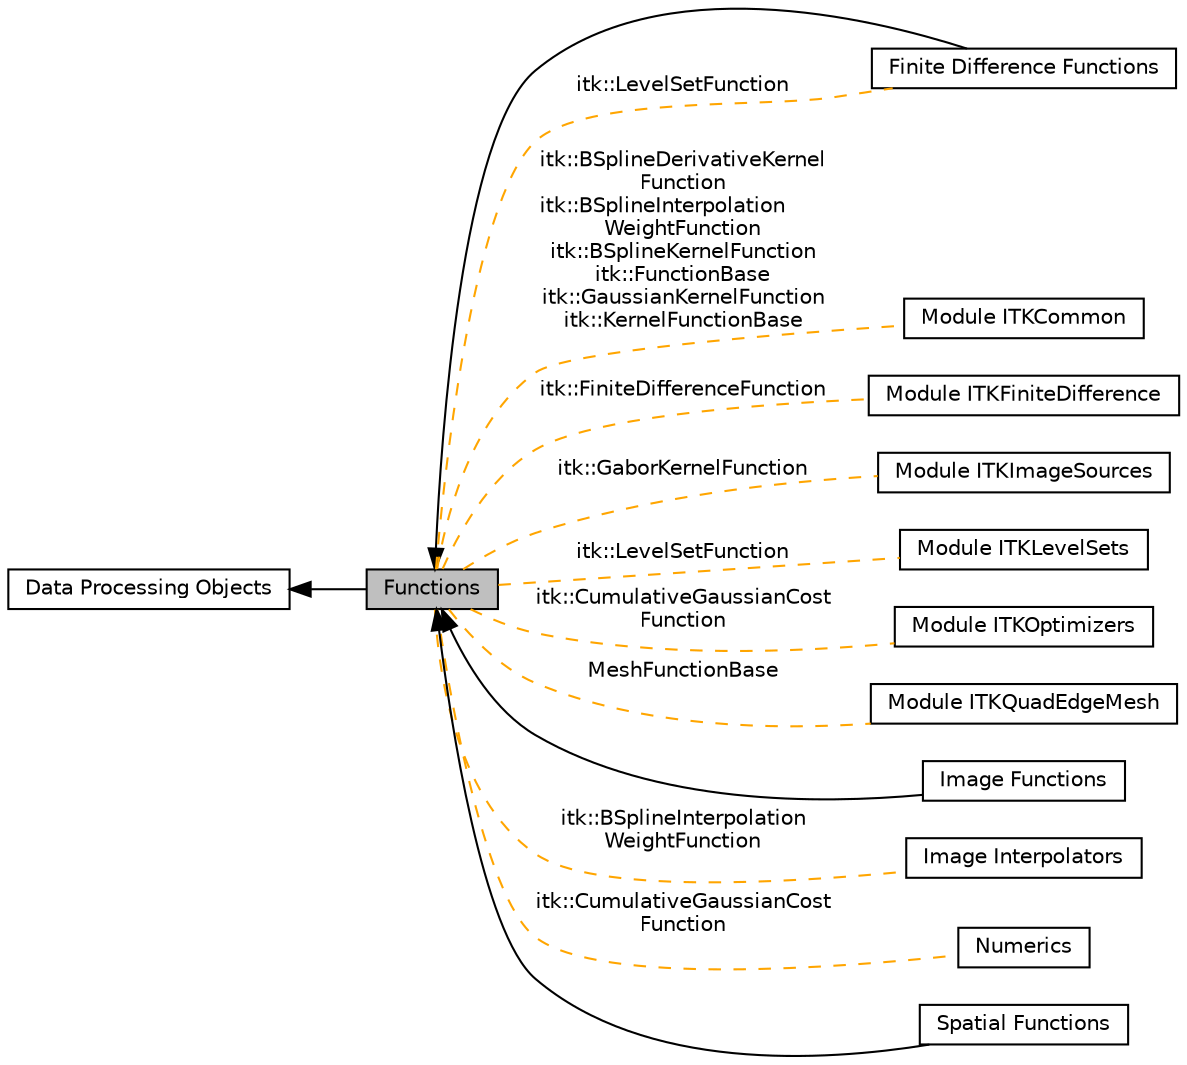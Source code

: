 digraph "Functions"
{
  edge [fontname="Helvetica",fontsize="10",labelfontname="Helvetica",labelfontsize="10"];
  node [fontname="Helvetica",fontsize="10",shape=box];
  rankdir=LR;
  Node2 [label="Data Processing Objects",height=0.2,width=0.4,color="black", fillcolor="white", style="filled",URL="$group__DataProcessing.html",tooltip=" "];
  Node5 [label="Finite Difference Functions",height=0.2,width=0.4,color="black", fillcolor="white", style="filled",URL="$group__FiniteDifferenceFunctions.html",tooltip=" "];
  Node1 [label="Functions",height=0.2,width=0.4,color="black", fillcolor="grey75", style="filled", fontcolor="black",tooltip=" "];
  Node6 [label="Module ITKCommon",height=0.2,width=0.4,color="black", fillcolor="white", style="filled",URL="$group__ITKCommon.html",tooltip=" "];
  Node10 [label="Module ITKFiniteDifference",height=0.2,width=0.4,color="black", fillcolor="white", style="filled",URL="$group__ITKFiniteDifference.html",tooltip=" "];
  Node11 [label="Module ITKImageSources",height=0.2,width=0.4,color="black", fillcolor="white", style="filled",URL="$group__ITKImageSources.html",tooltip=" "];
  Node12 [label="Module ITKLevelSets",height=0.2,width=0.4,color="black", fillcolor="white", style="filled",URL="$group__ITKLevelSets.html",tooltip=" "];
  Node9 [label="Module ITKOptimizers",height=0.2,width=0.4,color="black", fillcolor="white", style="filled",URL="$group__ITKOptimizers.html",tooltip=" "];
  Node13 [label="Module ITKQuadEdgeMesh",height=0.2,width=0.4,color="black", fillcolor="white", style="filled",URL="$group__ITKQuadEdgeMesh.html",tooltip=" "];
  Node3 [label="Image Functions",height=0.2,width=0.4,color="black", fillcolor="white", style="filled",URL="$group__ImageFunctions.html",tooltip=" "];
  Node7 [label="Image Interpolators",height=0.2,width=0.4,color="black", fillcolor="white", style="filled",URL="$group__ImageInterpolators.html",tooltip=" "];
  Node8 [label="Numerics",height=0.2,width=0.4,color="black", fillcolor="white", style="filled",URL="$group__Numerics.html",tooltip=" "];
  Node4 [label="Spatial Functions",height=0.2,width=0.4,color="black", fillcolor="white", style="filled",URL="$group__SpatialFunctions.html",tooltip=" "];
  Node2->Node1 [shape=plaintext, dir="back", style="solid"];
  Node1->Node3 [shape=plaintext, dir="back", style="solid"];
  Node1->Node4 [shape=plaintext, dir="back", style="solid"];
  Node1->Node5 [shape=plaintext, dir="back", style="solid"];
  Node1->Node6 [shape=plaintext, label="itk::BSplineDerivativeKernel\lFunction\nitk::BSplineInterpolation\lWeightFunction\nitk::BSplineKernelFunction\nitk::FunctionBase\nitk::GaussianKernelFunction\nitk::KernelFunctionBase", color="orange", dir="none", style="dashed"];
  Node1->Node7 [shape=plaintext, label="itk::BSplineInterpolation\lWeightFunction", color="orange", dir="none", style="dashed"];
  Node1->Node8 [shape=plaintext, label="itk::CumulativeGaussianCost\lFunction", color="orange", dir="none", style="dashed"];
  Node1->Node9 [shape=plaintext, label="itk::CumulativeGaussianCost\lFunction", color="orange", dir="none", style="dashed"];
  Node1->Node10 [shape=plaintext, label="itk::FiniteDifferenceFunction", color="orange", dir="none", style="dashed"];
  Node1->Node11 [shape=plaintext, label="itk::GaborKernelFunction", color="orange", dir="none", style="dashed"];
  Node1->Node5 [shape=plaintext, label="itk::LevelSetFunction", color="orange", dir="none", style="dashed"];
  Node1->Node12 [shape=plaintext, label="itk::LevelSetFunction", color="orange", dir="none", style="dashed"];
  Node1->Node13 [shape=plaintext, label="MeshFunctionBase", color="orange", dir="none", style="dashed"];
}
